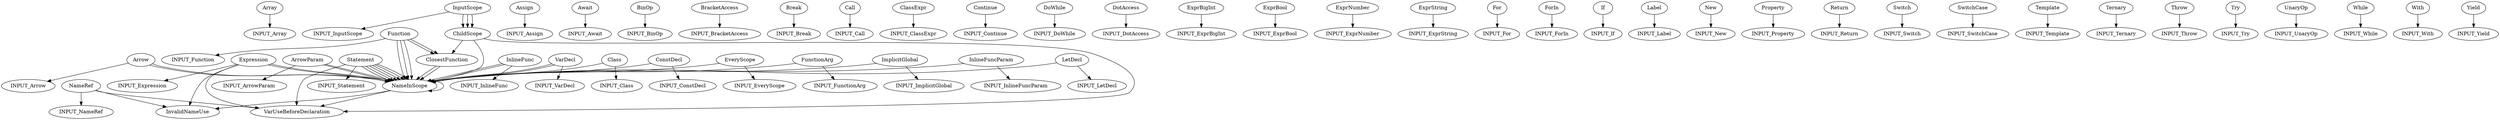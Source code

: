 digraph {
    0 [label=Array];
    1 [label=Arrow];
    2 [label=ArrowParam];
    3 [label=Assign];
    4 [label=Await];
    5 [label=BinOp];
    6 [label=BracketAccess];
    7 [label=Break];
    8 [label=Call];
    9 [label=ChildScope];
    10 [label=Class];
    11 [label=ClassExpr];
    12 [label=ClosestFunction];
    13 [label=ConstDecl];
    14 [label=Continue];
    15 [label=DoWhile];
    16 [label=DotAccess];
    17 [label=EveryScope];
    18 [label=ExprBigInt];
    19 [label=ExprBool];
    20 [label=ExprNumber];
    21 [label=ExprString];
    22 [label=Expression];
    23 [label=For];
    24 [label=ForIn];
    25 [label=Function];
    26 [label=FunctionArg];
    27 [label=INPUT_Array];
    28 [label=INPUT_Arrow];
    29 [label=INPUT_ArrowParam];
    30 [label=INPUT_Assign];
    31 [label=INPUT_Await];
    32 [label=INPUT_BinOp];
    33 [label=INPUT_BracketAccess];
    34 [label=INPUT_Break];
    35 [label=INPUT_Call];
    36 [label=INPUT_Class];
    37 [label=INPUT_ClassExpr];
    38 [label=INPUT_ConstDecl];
    39 [label=INPUT_Continue];
    40 [label=INPUT_DoWhile];
    41 [label=INPUT_DotAccess];
    42 [label=INPUT_EveryScope];
    43 [label=INPUT_ExprBigInt];
    44 [label=INPUT_ExprBool];
    45 [label=INPUT_ExprNumber];
    46 [label=INPUT_ExprString];
    47 [label=INPUT_Expression];
    48 [label=INPUT_For];
    49 [label=INPUT_ForIn];
    50 [label=INPUT_Function];
    51 [label=INPUT_FunctionArg];
    52 [label=INPUT_If];
    53 [label=INPUT_ImplicitGlobal];
    54 [label=INPUT_InlineFunc];
    55 [label=INPUT_InlineFuncParam];
    56 [label=INPUT_InputScope];
    57 [label=INPUT_Label];
    58 [label=INPUT_LetDecl];
    59 [label=INPUT_NameRef];
    60 [label=INPUT_New];
    61 [label=INPUT_Property];
    62 [label=INPUT_Return];
    63 [label=INPUT_Statement];
    64 [label=INPUT_Switch];
    65 [label=INPUT_SwitchCase];
    66 [label=INPUT_Template];
    67 [label=INPUT_Ternary];
    68 [label=INPUT_Throw];
    69 [label=INPUT_Try];
    70 [label=INPUT_UnaryOp];
    71 [label=INPUT_VarDecl];
    72 [label=INPUT_While];
    73 [label=INPUT_With];
    74 [label=INPUT_Yield];
    75 [label=If];
    76 [label=ImplicitGlobal];
    77 [label=InlineFunc];
    78 [label=InlineFuncParam];
    79 [label=InputScope];
    80 [label=InvalidNameUse];
    81 [label=Label];
    82 [label=LetDecl];
    83 [label=NameInScope];
    84 [label=NameRef];
    85 [label=New];
    86 [label=Property];
    87 [label=Return];
    88 [label=Statement];
    89 [label=Switch];
    90 [label=SwitchCase];
    91 [label=Template];
    92 [label=Ternary];
    93 [label=Throw];
    94 [label=Try];
    95 [label=UnaryOp];
    96 [label=VarDecl];
    97 [label=VarUseBeforeDeclaration];
    98 [label=While];
    99 [label=With];
    100 [label=Yield];
    0 -> 27;
    1 -> 28;
    1 -> 83;
    1 -> 83;
    2 -> 29;
    2 -> 83;
    2 -> 83;
    3 -> 30;
    4 -> 31;
    5 -> 32;
    6 -> 33;
    7 -> 34;
    8 -> 35;
    9 -> 12;
    9 -> 83;
    9 -> 97;
    10 -> 36;
    10 -> 83;
    11 -> 37;
    12 -> 83;
    12 -> 83;
    13 -> 38;
    13 -> 83;
    14 -> 39;
    15 -> 40;
    16 -> 41;
    17 -> 42;
    17 -> 83;
    18 -> 43;
    19 -> 44;
    20 -> 45;
    21 -> 46;
    22 -> 47;
    22 -> 80;
    22 -> 83;
    22 -> 83;
    22 -> 97;
    23 -> 48;
    24 -> 49;
    25 -> 12;
    25 -> 12;
    25 -> 50;
    25 -> 83;
    25 -> 83;
    25 -> 83;
    26 -> 51;
    26 -> 83;
    75 -> 52;
    76 -> 53;
    76 -> 83;
    77 -> 54;
    77 -> 83;
    77 -> 83;
    78 -> 55;
    78 -> 83;
    79 -> 9;
    79 -> 9;
    79 -> 9;
    79 -> 56;
    81 -> 57;
    82 -> 58;
    82 -> 83;
    83 -> 80;
    83 -> 83;
    83 -> 97;
    84 -> 59;
    84 -> 80;
    84 -> 97;
    85 -> 60;
    86 -> 61;
    87 -> 62;
    88 -> 63;
    88 -> 83;
    88 -> 83;
    88 -> 83;
    88 -> 83;
    88 -> 83;
    88 -> 83;
    88 -> 97;
    89 -> 64;
    90 -> 65;
    91 -> 66;
    92 -> 67;
    93 -> 68;
    94 -> 69;
    95 -> 70;
    96 -> 71;
    96 -> 83;
    96 -> 83;
    98 -> 72;
    99 -> 73;
    100 -> 74;
}